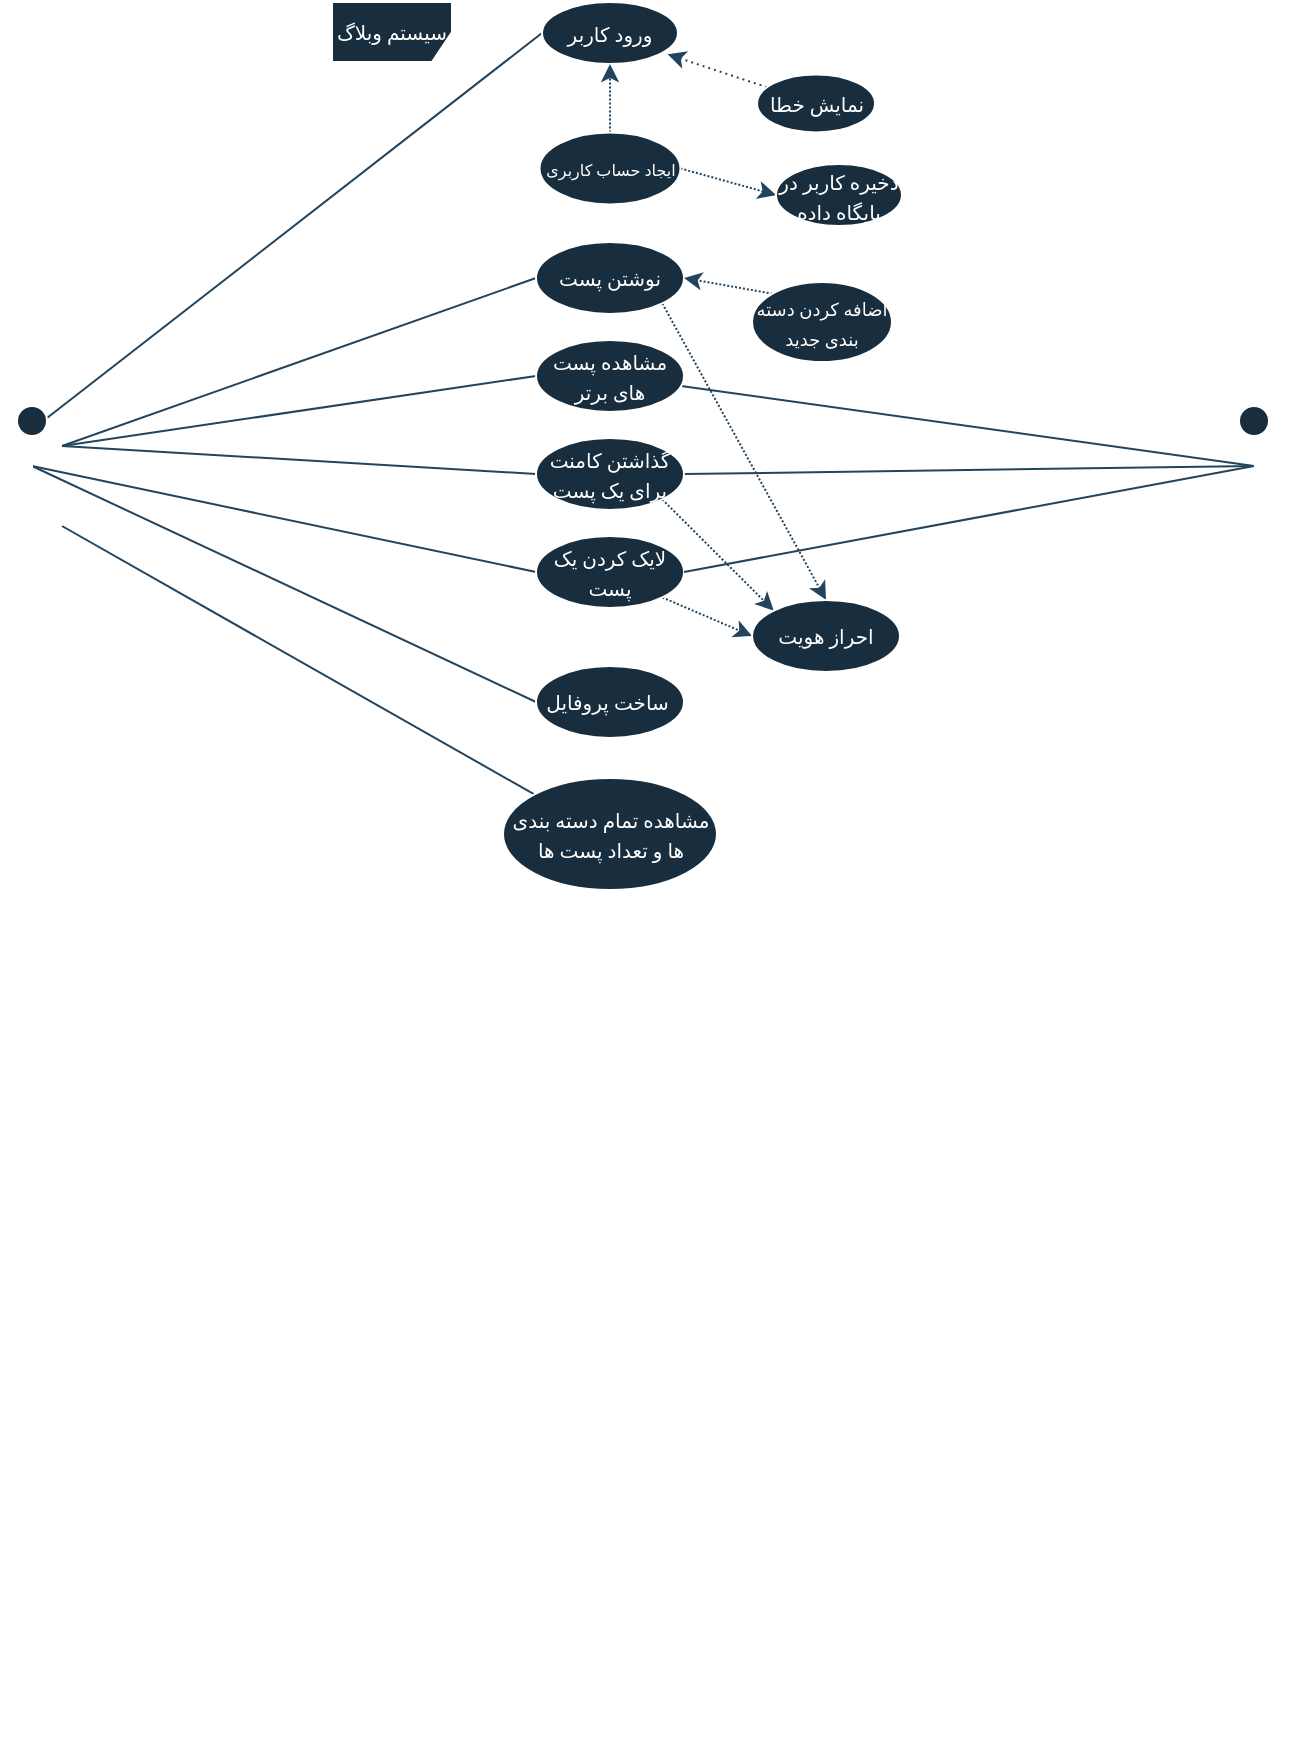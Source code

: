 <mxfile version="24.4.4" type="github">
  <diagram id="C5RBs43oDa-KdzZeNtuy" name="Page-1">
    <mxGraphModel dx="724" dy="360" grid="0" gridSize="10" guides="1" tooltips="1" connect="1" arrows="1" fold="1" page="1" pageScale="1" pageWidth="827" pageHeight="1169" math="0" shadow="0">
      <root>
        <mxCell id="WIyWlLk6GJQsqaUBKTNV-0" />
        <mxCell id="WIyWlLk6GJQsqaUBKTNV-1" parent="WIyWlLk6GJQsqaUBKTNV-0" />
        <mxCell id="NMSrQERmVCEjVIg-8JzD-0" value="&lt;font style=&quot;font-size: 10px;&quot; face=&quot;Vazirmatn&quot;&gt;سیستم وبلاگ&lt;/font&gt;" style="shape=umlFrame;whiteSpace=wrap;html=1;pointerEvents=0;labelBackgroundColor=none;fillColor=#182E3E;strokeColor=#FFFFFF;fontColor=#FFFFFF;" parent="WIyWlLk6GJQsqaUBKTNV-1" vertex="1">
          <mxGeometry x="264" y="74" width="300" height="866" as="geometry" />
        </mxCell>
        <mxCell id="NMSrQERmVCEjVIg-8JzD-11" style="rounded=0;orthogonalLoop=1;jettySize=auto;html=1;exitX=0.75;exitY=0.1;exitDx=0;exitDy=0;exitPerimeter=0;entryX=0;entryY=0.5;entryDx=0;entryDy=0;labelBackgroundColor=none;strokeColor=#23445D;fontColor=default;endArrow=none;endFill=0;" parent="WIyWlLk6GJQsqaUBKTNV-1" source="NMSrQERmVCEjVIg-8JzD-1" target="NMSrQERmVCEjVIg-8JzD-3" edge="1">
          <mxGeometry relative="1" as="geometry" />
        </mxCell>
        <mxCell id="P2OjYQdWtaf4uAiAOgez-2" style="rounded=0;orthogonalLoop=1;jettySize=auto;html=1;exitX=1;exitY=0.333;exitDx=0;exitDy=0;exitPerimeter=0;entryX=0;entryY=0.5;entryDx=0;entryDy=0;strokeColor=#23445D;endArrow=none;endFill=0;" edge="1" parent="WIyWlLk6GJQsqaUBKTNV-1" source="NMSrQERmVCEjVIg-8JzD-1" target="P2OjYQdWtaf4uAiAOgez-0">
          <mxGeometry relative="1" as="geometry" />
        </mxCell>
        <mxCell id="P2OjYQdWtaf4uAiAOgez-6" style="rounded=0;orthogonalLoop=1;jettySize=auto;html=1;exitX=1;exitY=0.333;exitDx=0;exitDy=0;exitPerimeter=0;entryX=0;entryY=0.5;entryDx=0;entryDy=0;strokeColor=#23445D;endArrow=none;endFill=0;" edge="1" parent="WIyWlLk6GJQsqaUBKTNV-1" source="NMSrQERmVCEjVIg-8JzD-1" target="P2OjYQdWtaf4uAiAOgez-5">
          <mxGeometry relative="1" as="geometry" />
        </mxCell>
        <mxCell id="P2OjYQdWtaf4uAiAOgez-10" style="rounded=0;orthogonalLoop=1;jettySize=auto;html=1;exitX=1;exitY=0.333;exitDx=0;exitDy=0;exitPerimeter=0;entryX=0;entryY=0.5;entryDx=0;entryDy=0;strokeColor=#23445D;endArrow=none;endFill=0;" edge="1" parent="WIyWlLk6GJQsqaUBKTNV-1" source="NMSrQERmVCEjVIg-8JzD-1" target="P2OjYQdWtaf4uAiAOgez-7">
          <mxGeometry relative="1" as="geometry" />
        </mxCell>
        <mxCell id="P2OjYQdWtaf4uAiAOgez-11" style="rounded=0;orthogonalLoop=1;jettySize=auto;html=1;exitX=0.5;exitY=0.5;exitDx=0;exitDy=0;exitPerimeter=0;entryX=0;entryY=0.5;entryDx=0;entryDy=0;strokeColor=#23445D;endArrow=none;endFill=0;" edge="1" parent="WIyWlLk6GJQsqaUBKTNV-1" source="NMSrQERmVCEjVIg-8JzD-1" target="P2OjYQdWtaf4uAiAOgez-8">
          <mxGeometry relative="1" as="geometry" />
        </mxCell>
        <mxCell id="P2OjYQdWtaf4uAiAOgez-12" style="rounded=0;orthogonalLoop=1;jettySize=auto;html=1;exitX=0.5;exitY=0.5;exitDx=0;exitDy=0;exitPerimeter=0;entryX=0;entryY=0.5;entryDx=0;entryDy=0;strokeColor=#23445D;endArrow=none;endFill=0;" edge="1" parent="WIyWlLk6GJQsqaUBKTNV-1" source="NMSrQERmVCEjVIg-8JzD-1" target="P2OjYQdWtaf4uAiAOgez-9">
          <mxGeometry relative="1" as="geometry" />
        </mxCell>
        <mxCell id="P2OjYQdWtaf4uAiAOgez-23" style="rounded=0;orthogonalLoop=1;jettySize=auto;html=1;exitX=1;exitY=1;exitDx=0;exitDy=0;exitPerimeter=0;entryX=0;entryY=0;entryDx=0;entryDy=0;strokeColor=#23445D;endArrow=none;endFill=0;" edge="1" parent="WIyWlLk6GJQsqaUBKTNV-1" source="NMSrQERmVCEjVIg-8JzD-1" target="P2OjYQdWtaf4uAiAOgez-22">
          <mxGeometry relative="1" as="geometry" />
        </mxCell>
        <mxCell id="NMSrQERmVCEjVIg-8JzD-1" value="User" style="shape=umlActor;verticalLabelPosition=bottom;verticalAlign=top;html=1;labelBackgroundColor=none;fillColor=#182E3E;strokeColor=#FFFFFF;fontColor=#FFFFFF;" parent="WIyWlLk6GJQsqaUBKTNV-1" vertex="1">
          <mxGeometry x="99" y="276" width="30" height="60" as="geometry" />
        </mxCell>
        <mxCell id="P2OjYQdWtaf4uAiAOgez-13" style="rounded=0;orthogonalLoop=1;jettySize=auto;html=1;exitX=0.5;exitY=0.5;exitDx=0;exitDy=0;exitPerimeter=0;strokeColor=#23445D;strokeWidth=1;startArrow=none;startFill=0;endArrow=none;endFill=0;" edge="1" parent="WIyWlLk6GJQsqaUBKTNV-1" source="NMSrQERmVCEjVIg-8JzD-2" target="P2OjYQdWtaf4uAiAOgez-5">
          <mxGeometry relative="1" as="geometry" />
        </mxCell>
        <mxCell id="P2OjYQdWtaf4uAiAOgez-14" style="rounded=0;orthogonalLoop=1;jettySize=auto;html=1;exitX=0.5;exitY=0.5;exitDx=0;exitDy=0;exitPerimeter=0;entryX=1;entryY=0.5;entryDx=0;entryDy=0;strokeColor=#23445D;endArrow=none;endFill=0;" edge="1" parent="WIyWlLk6GJQsqaUBKTNV-1" source="NMSrQERmVCEjVIg-8JzD-2" target="P2OjYQdWtaf4uAiAOgez-7">
          <mxGeometry relative="1" as="geometry" />
        </mxCell>
        <mxCell id="NMSrQERmVCEjVIg-8JzD-2" value="Diglog" style="shape=umlActor;verticalLabelPosition=bottom;verticalAlign=top;html=1;labelBackgroundColor=none;fillColor=#182E3E;strokeColor=#FFFFFF;fontColor=#FFFFFF;" parent="WIyWlLk6GJQsqaUBKTNV-1" vertex="1">
          <mxGeometry x="710" y="276" width="30" height="60" as="geometry" />
        </mxCell>
        <mxCell id="NMSrQERmVCEjVIg-8JzD-3" value="&lt;font style=&quot;font-size: 10px;&quot; face=&quot;Vazirmatn&quot;&gt;ورود کاربر&lt;/font&gt;" style="ellipse;whiteSpace=wrap;html=1;labelBackgroundColor=none;fillColor=#182E3E;strokeColor=#FFFFFF;fontColor=#FFFFFF;" parent="WIyWlLk6GJQsqaUBKTNV-1" vertex="1">
          <mxGeometry x="369" y="74" width="68" height="31" as="geometry" />
        </mxCell>
        <mxCell id="NMSrQERmVCEjVIg-8JzD-10" value="" style="rounded=0;orthogonalLoop=1;jettySize=auto;html=1;dashed=1;dashPattern=1 2;entryX=0.924;entryY=0.843;entryDx=0;entryDy=0;entryPerimeter=0;labelBackgroundColor=none;strokeColor=#23445D;fontColor=default;" parent="WIyWlLk6GJQsqaUBKTNV-1" source="NMSrQERmVCEjVIg-8JzD-4" target="NMSrQERmVCEjVIg-8JzD-3" edge="1">
          <mxGeometry relative="1" as="geometry">
            <mxPoint x="434.997" y="96.004" as="targetPoint" />
          </mxGeometry>
        </mxCell>
        <mxCell id="NMSrQERmVCEjVIg-8JzD-4" value="&lt;font face=&quot;Vazirmatn&quot;&gt;&lt;span style=&quot;font-size: 10px;&quot;&gt;نمایش خطا&lt;/span&gt;&lt;/font&gt;" style="ellipse;whiteSpace=wrap;html=1;labelBackgroundColor=none;fillColor=#182E3E;strokeColor=#FFFFFF;fontColor=#FFFFFF;" parent="WIyWlLk6GJQsqaUBKTNV-1" vertex="1">
          <mxGeometry x="476.52" y="110.24" width="59" height="29" as="geometry" />
        </mxCell>
        <mxCell id="NMSrQERmVCEjVIg-8JzD-15" style="rounded=0;orthogonalLoop=1;jettySize=auto;html=1;exitX=1;exitY=0.5;exitDx=0;exitDy=0;entryX=0;entryY=0.5;entryDx=0;entryDy=0;dashed=1;dashPattern=1 1;labelBackgroundColor=none;strokeColor=#23445D;fontColor=default;" parent="WIyWlLk6GJQsqaUBKTNV-1" source="NMSrQERmVCEjVIg-8JzD-12" target="NMSrQERmVCEjVIg-8JzD-13" edge="1">
          <mxGeometry relative="1" as="geometry" />
        </mxCell>
        <mxCell id="NMSrQERmVCEjVIg-8JzD-17" style="rounded=0;orthogonalLoop=1;jettySize=auto;html=1;exitX=0.5;exitY=0;exitDx=0;exitDy=0;entryX=0.5;entryY=1;entryDx=0;entryDy=0;dashed=1;dashPattern=1 1;labelBackgroundColor=none;strokeColor=#23445D;fontColor=default;" parent="WIyWlLk6GJQsqaUBKTNV-1" source="NMSrQERmVCEjVIg-8JzD-12" target="NMSrQERmVCEjVIg-8JzD-3" edge="1">
          <mxGeometry relative="1" as="geometry" />
        </mxCell>
        <mxCell id="NMSrQERmVCEjVIg-8JzD-18" value="&lt;font style=&quot;font-size: 7px;&quot; data-font-src=&quot;https://fonts.googleapis.com/css?family=Vazirmatn&quot; face=&quot;Vazirmatn&quot;&gt;وجود نداشتن حساب&lt;/font&gt;" style="edgeLabel;html=1;align=center;verticalAlign=middle;resizable=0;points=[];labelBackgroundColor=none;fontColor=#FFFFFF;" parent="NMSrQERmVCEjVIg-8JzD-17" vertex="1" connectable="0">
          <mxGeometry x="-0.114" relative="1" as="geometry">
            <mxPoint as="offset" />
          </mxGeometry>
        </mxCell>
        <mxCell id="NMSrQERmVCEjVIg-8JzD-12" value="&lt;font style=&quot;font-size: 8px;&quot; face=&quot;Vazirmatn&quot;&gt;ایجاد حساب کاربری&lt;/font&gt;" style="ellipse;whiteSpace=wrap;html=1;labelBackgroundColor=none;fillColor=#182E3E;strokeColor=#FFFFFF;fontColor=#FFFFFF;" parent="WIyWlLk6GJQsqaUBKTNV-1" vertex="1">
          <mxGeometry x="367.75" y="139.24" width="70.5" height="36" as="geometry" />
        </mxCell>
        <mxCell id="NMSrQERmVCEjVIg-8JzD-13" value="&lt;font face=&quot;Vazirmatn&quot;&gt;&lt;span style=&quot;font-size: 10px;&quot;&gt;ذخیره کاربر در پایگاه داده&lt;/span&gt;&lt;/font&gt;" style="ellipse;whiteSpace=wrap;html=1;labelBackgroundColor=none;fillColor=#182E3E;strokeColor=#FFFFFF;fontColor=#FFFFFF;" parent="WIyWlLk6GJQsqaUBKTNV-1" vertex="1">
          <mxGeometry x="486" y="155" width="63" height="31" as="geometry" />
        </mxCell>
        <mxCell id="P2OjYQdWtaf4uAiAOgez-18" style="rounded=0;orthogonalLoop=1;jettySize=auto;html=1;exitX=1;exitY=1;exitDx=0;exitDy=0;entryX=0.5;entryY=0;entryDx=0;entryDy=0;strokeColor=#23445D;dashed=1;dashPattern=1 1;" edge="1" parent="WIyWlLk6GJQsqaUBKTNV-1" source="P2OjYQdWtaf4uAiAOgez-0" target="P2OjYQdWtaf4uAiAOgez-16">
          <mxGeometry relative="1" as="geometry" />
        </mxCell>
        <mxCell id="P2OjYQdWtaf4uAiAOgez-0" value="&lt;font face=&quot;Vazirmatn&quot;&gt;&lt;span style=&quot;font-size: 10px;&quot;&gt;نوشتن پست&lt;/span&gt;&lt;/font&gt;" style="ellipse;whiteSpace=wrap;html=1;labelBackgroundColor=none;fillColor=#182E3E;strokeColor=#FFFFFF;fontColor=#FFFFFF;" vertex="1" parent="WIyWlLk6GJQsqaUBKTNV-1">
          <mxGeometry x="366" y="194" width="74" height="36" as="geometry" />
        </mxCell>
        <mxCell id="P2OjYQdWtaf4uAiAOgez-3" style="rounded=0;orthogonalLoop=1;jettySize=auto;html=1;exitX=0;exitY=0;exitDx=0;exitDy=0;entryX=1;entryY=0.5;entryDx=0;entryDy=0;strokeColor=#23445D;dashed=1;dashPattern=1 1;" edge="1" parent="WIyWlLk6GJQsqaUBKTNV-1" source="P2OjYQdWtaf4uAiAOgez-1" target="P2OjYQdWtaf4uAiAOgez-0">
          <mxGeometry relative="1" as="geometry" />
        </mxCell>
        <mxCell id="P2OjYQdWtaf4uAiAOgez-1" value="&lt;font style=&quot;font-size: 9px;&quot; face=&quot;Vazirmatn&quot;&gt;اضافه کردن دسته بندی جدید&lt;/font&gt;" style="ellipse;whiteSpace=wrap;html=1;labelBackgroundColor=none;fillColor=#182E3E;strokeColor=#FFFFFF;fontColor=#FFFFFF;" vertex="1" parent="WIyWlLk6GJQsqaUBKTNV-1">
          <mxGeometry x="474" y="214" width="70" height="40" as="geometry" />
        </mxCell>
        <mxCell id="P2OjYQdWtaf4uAiAOgez-5" value="&lt;font face=&quot;Vazirmatn&quot;&gt;&lt;span style=&quot;font-size: 10px;&quot;&gt;مشاهده پست های برتر&lt;/span&gt;&lt;/font&gt;" style="ellipse;whiteSpace=wrap;html=1;labelBackgroundColor=none;fillColor=#182E3E;strokeColor=#FFFFFF;fontColor=#FFFFFF;" vertex="1" parent="WIyWlLk6GJQsqaUBKTNV-1">
          <mxGeometry x="366" y="243" width="74" height="36" as="geometry" />
        </mxCell>
        <mxCell id="P2OjYQdWtaf4uAiAOgez-19" style="rounded=0;orthogonalLoop=1;jettySize=auto;html=1;exitX=1;exitY=1;exitDx=0;exitDy=0;entryX=0;entryY=0;entryDx=0;entryDy=0;strokeColor=#23445D;dashed=1;dashPattern=1 1;" edge="1" parent="WIyWlLk6GJQsqaUBKTNV-1" source="P2OjYQdWtaf4uAiAOgez-7" target="P2OjYQdWtaf4uAiAOgez-16">
          <mxGeometry relative="1" as="geometry" />
        </mxCell>
        <mxCell id="P2OjYQdWtaf4uAiAOgez-7" value="&lt;font face=&quot;Vazirmatn&quot;&gt;&lt;span style=&quot;font-size: 10px;&quot;&gt;گذاشتن کامنت برای یک پست&lt;/span&gt;&lt;/font&gt;" style="ellipse;whiteSpace=wrap;html=1;labelBackgroundColor=none;fillColor=#182E3E;strokeColor=#FFFFFF;fontColor=#FFFFFF;" vertex="1" parent="WIyWlLk6GJQsqaUBKTNV-1">
          <mxGeometry x="366" y="292" width="74" height="36" as="geometry" />
        </mxCell>
        <mxCell id="P2OjYQdWtaf4uAiAOgez-20" style="rounded=0;orthogonalLoop=1;jettySize=auto;html=1;exitX=1;exitY=1;exitDx=0;exitDy=0;entryX=0;entryY=0.5;entryDx=0;entryDy=0;strokeColor=#23445D;dashed=1;dashPattern=1 1;" edge="1" parent="WIyWlLk6GJQsqaUBKTNV-1" source="P2OjYQdWtaf4uAiAOgez-8" target="P2OjYQdWtaf4uAiAOgez-16">
          <mxGeometry relative="1" as="geometry" />
        </mxCell>
        <mxCell id="P2OjYQdWtaf4uAiAOgez-8" value="&lt;font face=&quot;Vazirmatn&quot;&gt;&lt;span style=&quot;font-size: 10px;&quot;&gt;لایک کردن یک پست&lt;/span&gt;&lt;/font&gt;" style="ellipse;whiteSpace=wrap;html=1;labelBackgroundColor=none;fillColor=#182E3E;strokeColor=#FFFFFF;fontColor=#FFFFFF;" vertex="1" parent="WIyWlLk6GJQsqaUBKTNV-1">
          <mxGeometry x="366" y="341" width="74" height="36" as="geometry" />
        </mxCell>
        <mxCell id="P2OjYQdWtaf4uAiAOgez-9" value="&lt;font face=&quot;Vazirmatn&quot;&gt;&lt;span style=&quot;font-size: 10px;&quot;&gt;ساخت پروفایل&amp;nbsp;&lt;/span&gt;&lt;/font&gt;" style="ellipse;whiteSpace=wrap;html=1;labelBackgroundColor=none;fillColor=#182E3E;strokeColor=#FFFFFF;fontColor=#FFFFFF;" vertex="1" parent="WIyWlLk6GJQsqaUBKTNV-1">
          <mxGeometry x="366" y="406" width="74" height="36" as="geometry" />
        </mxCell>
        <mxCell id="P2OjYQdWtaf4uAiAOgez-15" style="rounded=0;orthogonalLoop=1;jettySize=auto;html=1;exitX=1;exitY=0.5;exitDx=0;exitDy=0;entryX=0.5;entryY=0.5;entryDx=0;entryDy=0;entryPerimeter=0;strokeColor=#23445D;endArrow=none;endFill=0;" edge="1" parent="WIyWlLk6GJQsqaUBKTNV-1" source="P2OjYQdWtaf4uAiAOgez-8" target="NMSrQERmVCEjVIg-8JzD-2">
          <mxGeometry relative="1" as="geometry" />
        </mxCell>
        <mxCell id="P2OjYQdWtaf4uAiAOgez-16" value="&lt;font face=&quot;Vazirmatn&quot;&gt;&lt;span style=&quot;font-size: 10px;&quot;&gt;احراز هویت&lt;/span&gt;&lt;/font&gt;" style="ellipse;whiteSpace=wrap;html=1;labelBackgroundColor=none;fillColor=#182E3E;strokeColor=#FFFFFF;fontColor=#FFFFFF;" vertex="1" parent="WIyWlLk6GJQsqaUBKTNV-1">
          <mxGeometry x="474" y="373" width="74" height="36" as="geometry" />
        </mxCell>
        <mxCell id="P2OjYQdWtaf4uAiAOgez-22" value="&lt;font face=&quot;Vazirmatn&quot;&gt;&lt;span style=&quot;font-size: 10px;&quot;&gt;مشاهده تمام دسته بندی ها و تعداد پست ها&lt;/span&gt;&lt;/font&gt;" style="ellipse;whiteSpace=wrap;html=1;labelBackgroundColor=none;fillColor=#182E3E;strokeColor=#FFFFFF;fontColor=#FFFFFF;" vertex="1" parent="WIyWlLk6GJQsqaUBKTNV-1">
          <mxGeometry x="349.5" y="462" width="107" height="56" as="geometry" />
        </mxCell>
      </root>
    </mxGraphModel>
  </diagram>
</mxfile>
